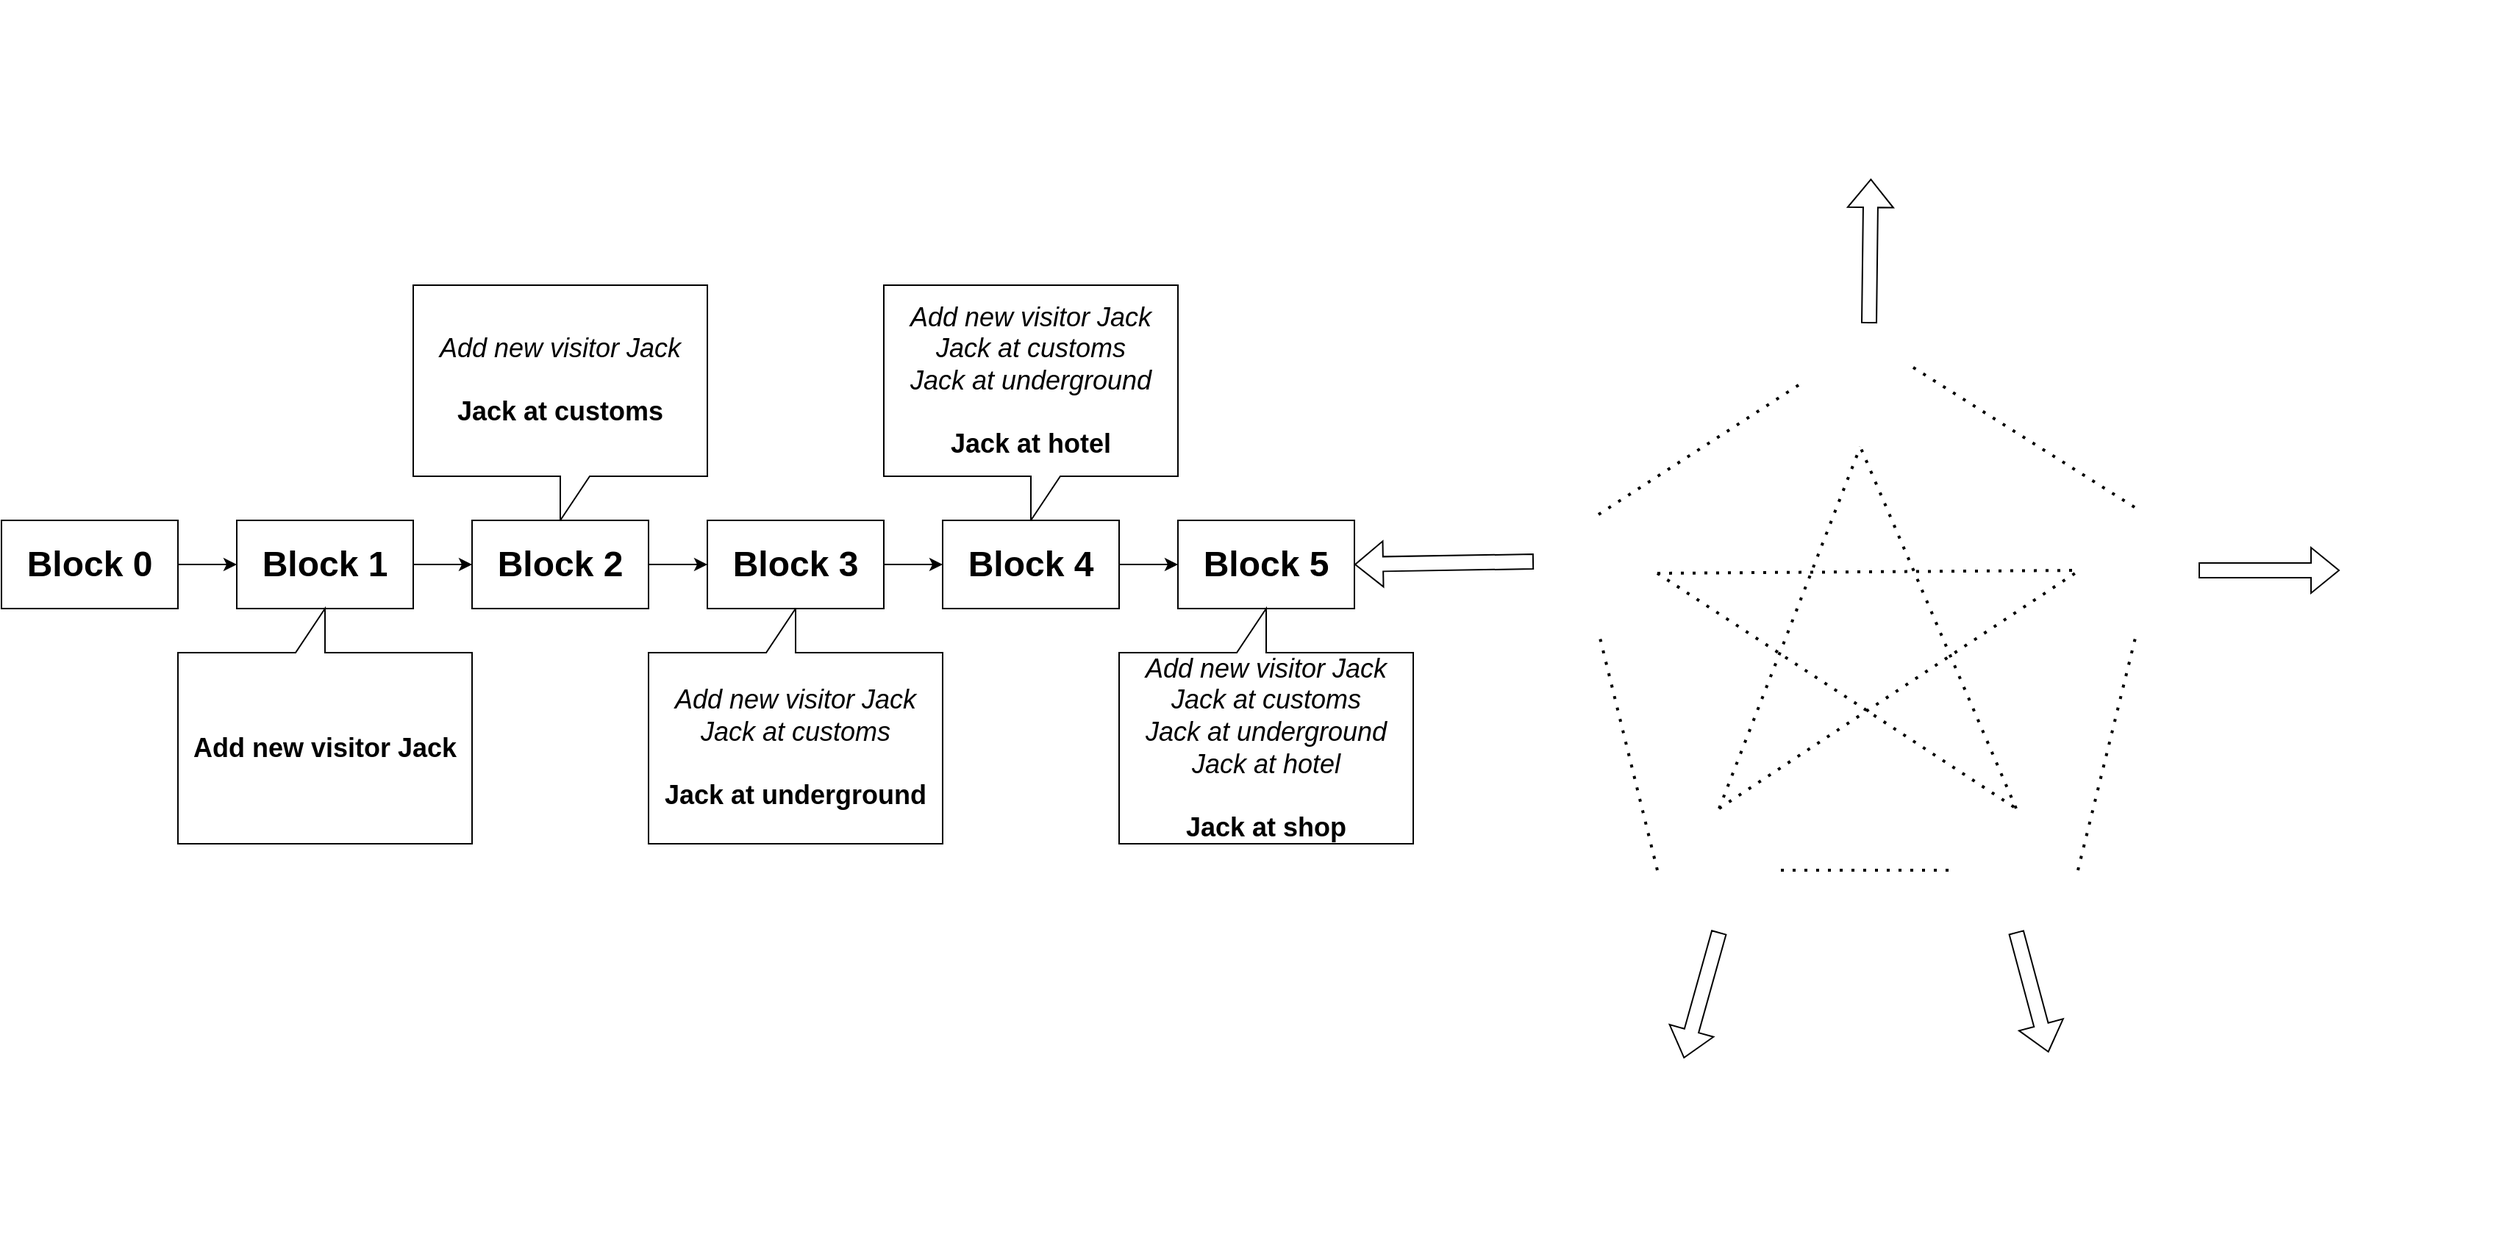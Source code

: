 <mxfile version="21.6.9" type="github">
  <diagram name="Page-1" id="hqQ-9ieP7TJWGa-iwZ84">
    <mxGraphModel dx="3306" dy="1597" grid="1" gridSize="10" guides="1" tooltips="1" connect="1" arrows="1" fold="1" page="1" pageScale="1" pageWidth="827" pageHeight="1169" math="0" shadow="0">
      <root>
        <mxCell id="0" />
        <mxCell id="1" parent="0" />
        <mxCell id="xTqkzfFIBARMajON3x9P-64" value="&lt;font style=&quot;font-size: 24px;&quot;&gt;&lt;b&gt;Block 0&lt;/b&gt;&lt;/font&gt;" style="rounded=0;whiteSpace=wrap;html=1;" vertex="1" parent="1">
          <mxGeometry x="390" y="734" width="120" height="60" as="geometry" />
        </mxCell>
        <mxCell id="xTqkzfFIBARMajON3x9P-65" value="&lt;font style=&quot;font-size: 24px;&quot;&gt;&lt;b&gt;Block 1&lt;/b&gt;&lt;/font&gt;" style="rounded=0;whiteSpace=wrap;html=1;" vertex="1" parent="1">
          <mxGeometry x="550" y="734" width="120" height="60" as="geometry" />
        </mxCell>
        <mxCell id="xTqkzfFIBARMajON3x9P-66" value="" style="endArrow=classic;html=1;rounded=0;exitX=1;exitY=0.5;exitDx=0;exitDy=0;" edge="1" parent="1" source="xTqkzfFIBARMajON3x9P-64" target="xTqkzfFIBARMajON3x9P-65">
          <mxGeometry width="50" height="50" relative="1" as="geometry">
            <mxPoint x="520" y="884" as="sourcePoint" />
            <mxPoint x="570" y="834" as="targetPoint" />
          </mxGeometry>
        </mxCell>
        <mxCell id="xTqkzfFIBARMajON3x9P-67" value="&lt;font style=&quot;font-size: 18px;&quot;&gt;&lt;span style=&quot;border-color: var(--border-color);&quot;&gt;&lt;i&gt;Add new visitor&amp;nbsp;&lt;/i&gt;&lt;/span&gt;&lt;span style=&quot;border-color: var(--border-color);&quot;&gt;&lt;i&gt;Jack&lt;/i&gt;&lt;/span&gt;&lt;b&gt;&lt;br&gt;&lt;br&gt;&lt;/b&gt;&lt;b style=&quot;border-color: var(--border-color);&quot;&gt;Jack&amp;nbsp;&lt;/b&gt;&lt;b&gt;at customs&lt;/b&gt;&lt;/font&gt;" style="shape=callout;whiteSpace=wrap;html=1;perimeter=calloutPerimeter;" vertex="1" parent="1">
          <mxGeometry x="670" y="574" width="200" height="160" as="geometry" />
        </mxCell>
        <mxCell id="xTqkzfFIBARMajON3x9P-68" value="&lt;font style=&quot;font-size: 24px;&quot;&gt;&lt;b&gt;Block 2&lt;/b&gt;&lt;/font&gt;" style="rounded=0;whiteSpace=wrap;html=1;" vertex="1" parent="1">
          <mxGeometry x="710" y="734" width="120" height="60" as="geometry" />
        </mxCell>
        <mxCell id="xTqkzfFIBARMajON3x9P-69" value="" style="endArrow=classic;html=1;rounded=0;exitX=1;exitY=0.5;exitDx=0;exitDy=0;" edge="1" parent="1" target="xTqkzfFIBARMajON3x9P-68">
          <mxGeometry width="50" height="50" relative="1" as="geometry">
            <mxPoint x="670" y="764" as="sourcePoint" />
            <mxPoint x="730" y="834" as="targetPoint" />
          </mxGeometry>
        </mxCell>
        <mxCell id="xTqkzfFIBARMajON3x9P-70" value="" style="shape=callout;whiteSpace=wrap;html=1;perimeter=calloutPerimeter;rotation=-180;" vertex="1" parent="1">
          <mxGeometry x="830" y="794" width="200" height="160" as="geometry" />
        </mxCell>
        <mxCell id="xTqkzfFIBARMajON3x9P-71" value="&lt;font style=&quot;font-size: 24px;&quot;&gt;&lt;b&gt;Block 3&lt;/b&gt;&lt;/font&gt;" style="rounded=0;whiteSpace=wrap;html=1;" vertex="1" parent="1">
          <mxGeometry x="870" y="734" width="120" height="60" as="geometry" />
        </mxCell>
        <mxCell id="xTqkzfFIBARMajON3x9P-72" value="" style="endArrow=classic;html=1;rounded=0;exitX=1;exitY=0.5;exitDx=0;exitDy=0;" edge="1" parent="1" target="xTqkzfFIBARMajON3x9P-71">
          <mxGeometry width="50" height="50" relative="1" as="geometry">
            <mxPoint x="830" y="764" as="sourcePoint" />
            <mxPoint x="890" y="834" as="targetPoint" />
          </mxGeometry>
        </mxCell>
        <mxCell id="xTqkzfFIBARMajON3x9P-73" value="&lt;span style=&quot;border-color: var(--border-color);&quot;&gt;&lt;font style=&quot;font-size: 18px;&quot;&gt;&lt;font style=&quot;border-color: var(--border-color);&quot;&gt;&lt;i style=&quot;border-color: var(--border-color);&quot;&gt;Add new visitor Jack&lt;/i&gt;&lt;i&gt;&lt;br&gt;Jack at customs&lt;br style=&quot;border-color: var(--border-color);&quot;&gt;&lt;/i&gt;&lt;/font&gt;&lt;font style=&quot;border-color: var(--border-color);&quot;&gt;&lt;i&gt;Jack at underground&lt;br&gt;&lt;/i&gt;&lt;br style=&quot;border-color: var(--border-color);&quot;&gt;&lt;b&gt;Jack at hotel&lt;/b&gt;&lt;/font&gt;&lt;/font&gt;&lt;br&gt;&lt;/span&gt;" style="shape=callout;whiteSpace=wrap;html=1;perimeter=calloutPerimeter;" vertex="1" parent="1">
          <mxGeometry x="990" y="574" width="200" height="160" as="geometry" />
        </mxCell>
        <mxCell id="xTqkzfFIBARMajON3x9P-74" value="&lt;font style=&quot;font-size: 24px;&quot;&gt;&lt;b&gt;Block 4&lt;/b&gt;&lt;/font&gt;" style="rounded=0;whiteSpace=wrap;html=1;" vertex="1" parent="1">
          <mxGeometry x="1030" y="734" width="120" height="60" as="geometry" />
        </mxCell>
        <mxCell id="xTqkzfFIBARMajON3x9P-75" value="" style="endArrow=classic;html=1;rounded=0;exitX=1;exitY=0.5;exitDx=0;exitDy=0;" edge="1" parent="1" target="xTqkzfFIBARMajON3x9P-74">
          <mxGeometry width="50" height="50" relative="1" as="geometry">
            <mxPoint x="990" y="764" as="sourcePoint" />
            <mxPoint x="1050" y="834" as="targetPoint" />
          </mxGeometry>
        </mxCell>
        <mxCell id="xTqkzfFIBARMajON3x9P-76" value="&lt;font style=&quot;font-size: 24px;&quot;&gt;&lt;b&gt;Block 5&lt;/b&gt;&lt;/font&gt;" style="rounded=0;whiteSpace=wrap;html=1;" vertex="1" parent="1">
          <mxGeometry x="1190" y="734" width="120" height="60" as="geometry" />
        </mxCell>
        <mxCell id="xTqkzfFIBARMajON3x9P-77" value="" style="endArrow=classic;html=1;rounded=0;exitX=1;exitY=0.5;exitDx=0;exitDy=0;" edge="1" parent="1" target="xTqkzfFIBARMajON3x9P-76">
          <mxGeometry width="50" height="50" relative="1" as="geometry">
            <mxPoint x="1150" y="764" as="sourcePoint" />
            <mxPoint x="1210" y="834" as="targetPoint" />
          </mxGeometry>
        </mxCell>
        <mxCell id="xTqkzfFIBARMajON3x9P-78" value="&lt;font style=&quot;font-size: 18px;&quot;&gt;&lt;i style=&quot;border-color: var(--border-color);&quot;&gt;Add new visitor Jack&lt;/i&gt;&lt;i&gt;&lt;br&gt;Jack at customs&lt;br&gt;&lt;/i&gt;&lt;br style=&quot;border-color: var(--border-color);&quot;&gt;&lt;span style=&quot;background-color: rgb(255, 255, 255);&quot;&gt;&lt;b&gt;Jack at underground&lt;br&gt;&lt;/b&gt;&lt;/span&gt;&lt;/font&gt;" style="text;html=1;strokeColor=none;fillColor=none;align=center;verticalAlign=middle;whiteSpace=wrap;rounded=0;" vertex="1" parent="1">
          <mxGeometry x="830" y="844" width="200" height="90" as="geometry" />
        </mxCell>
        <mxCell id="xTqkzfFIBARMajON3x9P-79" value="" style="shape=callout;whiteSpace=wrap;html=1;perimeter=calloutPerimeter;rotation=-180;" vertex="1" parent="1">
          <mxGeometry x="1150" y="794" width="200" height="160" as="geometry" />
        </mxCell>
        <mxCell id="xTqkzfFIBARMajON3x9P-80" value="&lt;font style=&quot;font-size: 18px;&quot;&gt;&lt;i style=&quot;border-color: var(--border-color);&quot;&gt;Add new visitor Jack&lt;/i&gt;&lt;i&gt;&lt;font style=&quot;border-color: var(--border-color);&quot;&gt;&lt;span style=&quot;border-color: var(--border-color);&quot;&gt;&lt;br&gt;Jack at customs&lt;br style=&quot;border-color: var(--border-color);&quot;&gt;&lt;/span&gt;&lt;/font&gt;&lt;font style=&quot;border-color: var(--border-color);&quot;&gt;&lt;span style=&quot;border-color: var(--border-color);&quot;&gt;Jack at underground&lt;br style=&quot;border-color: var(--border-color);&quot;&gt;&lt;/span&gt;&lt;span style=&quot;border-color: var(--border-color);&quot;&gt;Jack at hotel&lt;br&gt;&lt;/span&gt;&lt;/font&gt;&lt;/i&gt;&lt;span style=&quot;background-color: rgb(255, 255, 255);&quot;&gt;&lt;b&gt;&lt;br&gt;Jack at shop&lt;br&gt;&lt;/b&gt;&lt;/span&gt;&lt;/font&gt;" style="text;html=1;strokeColor=none;fillColor=none;align=center;verticalAlign=middle;whiteSpace=wrap;rounded=0;" vertex="1" parent="1">
          <mxGeometry x="1150" y="844" width="200" height="90" as="geometry" />
        </mxCell>
        <mxCell id="xTqkzfFIBARMajON3x9P-81" value="" style="shape=callout;whiteSpace=wrap;html=1;perimeter=calloutPerimeter;rotation=-180;" vertex="1" parent="1">
          <mxGeometry x="510" y="794" width="200" height="160" as="geometry" />
        </mxCell>
        <mxCell id="xTqkzfFIBARMajON3x9P-82" value="&lt;font style=&quot;font-size: 18px;&quot;&gt;&lt;b&gt;Add new visitor Jack&lt;/b&gt;&lt;span style=&quot;background-color: rgb(255, 255, 255);&quot;&gt;&lt;b&gt;&lt;br&gt;&lt;/b&gt;&lt;/span&gt;&lt;/font&gt;" style="text;html=1;strokeColor=none;fillColor=none;align=center;verticalAlign=middle;whiteSpace=wrap;rounded=0;" vertex="1" parent="1">
          <mxGeometry x="510" y="844" width="200" height="90" as="geometry" />
        </mxCell>
        <mxCell id="xTqkzfFIBARMajON3x9P-83" value="" style="shape=image;html=1;verticalAlign=top;verticalLabelPosition=bottom;labelBackgroundColor=#ffffff;imageAspect=0;aspect=fixed;image=https://cdn1.iconfinder.com/data/icons/iconnice-vector-icon/31/Vector-icons_77-128.png" vertex="1" parent="1">
          <mxGeometry x="1616" y="770" width="80" height="80" as="geometry" />
        </mxCell>
        <mxCell id="xTqkzfFIBARMajON3x9P-85" value="" style="shape=image;html=1;verticalAlign=top;verticalLabelPosition=bottom;labelBackgroundColor=#ffffff;imageAspect=0;aspect=fixed;image=https://cdn1.iconfinder.com/data/icons/iconoir-vol-3/24/pc-firewall-128.png" vertex="1" parent="1">
          <mxGeometry x="1516" y="930" width="84" height="84" as="geometry" />
        </mxCell>
        <mxCell id="xTqkzfFIBARMajON3x9P-86" value="" style="shape=image;html=1;verticalAlign=top;verticalLabelPosition=bottom;labelBackgroundColor=#ffffff;imageAspect=0;aspect=fixed;image=https://cdn1.iconfinder.com/data/icons/iconoir-vol-3/24/pc-firewall-128.png" vertex="1" parent="1">
          <mxGeometry x="1718" y="930" width="84" height="84" as="geometry" />
        </mxCell>
        <mxCell id="xTqkzfFIBARMajON3x9P-87" value="" style="shape=image;html=1;verticalAlign=top;verticalLabelPosition=bottom;labelBackgroundColor=#ffffff;imageAspect=0;aspect=fixed;image=https://cdn1.iconfinder.com/data/icons/iconoir-vol-3/24/pc-firewall-128.png" vertex="1" parent="1">
          <mxGeometry x="1800" y="726" width="84" height="84" as="geometry" />
        </mxCell>
        <mxCell id="xTqkzfFIBARMajON3x9P-88" value="" style="shape=image;html=1;verticalAlign=top;verticalLabelPosition=bottom;labelBackgroundColor=#ffffff;imageAspect=0;aspect=fixed;image=https://cdn1.iconfinder.com/data/icons/iconoir-vol-3/24/pc-firewall-128.png" vertex="1" parent="1">
          <mxGeometry x="1612" y="600" width="84" height="84" as="geometry" />
        </mxCell>
        <mxCell id="xTqkzfFIBARMajON3x9P-90" value="" style="shape=flexArrow;endArrow=classic;html=1;rounded=0;exitX=0;exitY=0.5;exitDx=0;exitDy=0;entryX=1;entryY=0.5;entryDx=0;entryDy=0;" edge="1" parent="1" target="xTqkzfFIBARMajON3x9P-76">
          <mxGeometry width="50" height="50" relative="1" as="geometry">
            <mxPoint x="1432" y="762" as="sourcePoint" />
            <mxPoint x="1260" y="740" as="targetPoint" />
          </mxGeometry>
        </mxCell>
        <mxCell id="xTqkzfFIBARMajON3x9P-92" value="" style="shape=image;html=1;verticalAlign=top;verticalLabelPosition=bottom;labelBackgroundColor=#ffffff;imageAspect=0;aspect=fixed;image=https://cdn1.iconfinder.com/data/icons/iconoir-vol-3/24/pc-warning-128.png" vertex="1" parent="1">
          <mxGeometry x="1436" y="730" width="80" height="80" as="geometry" />
        </mxCell>
        <mxCell id="xTqkzfFIBARMajON3x9P-93" value="" style="endArrow=none;dashed=1;html=1;dashPattern=1 3;strokeWidth=2;rounded=0;entryX=0;entryY=0.5;entryDx=0;entryDy=0;exitX=0.5;exitY=0;exitDx=0;exitDy=0;" edge="1" parent="1" source="xTqkzfFIBARMajON3x9P-92" target="xTqkzfFIBARMajON3x9P-88">
          <mxGeometry width="50" height="50" relative="1" as="geometry">
            <mxPoint x="1480" y="700" as="sourcePoint" />
            <mxPoint x="1530" y="650" as="targetPoint" />
          </mxGeometry>
        </mxCell>
        <mxCell id="xTqkzfFIBARMajON3x9P-94" value="" style="endArrow=none;dashed=1;html=1;dashPattern=1 3;strokeWidth=2;rounded=0;entryX=0.5;entryY=0;entryDx=0;entryDy=0;" edge="1" parent="1" target="xTqkzfFIBARMajON3x9P-87">
          <mxGeometry width="50" height="50" relative="1" as="geometry">
            <mxPoint x="1690" y="630" as="sourcePoint" />
            <mxPoint x="1740" y="580" as="targetPoint" />
          </mxGeometry>
        </mxCell>
        <mxCell id="xTqkzfFIBARMajON3x9P-95" value="" style="endArrow=none;dashed=1;html=1;dashPattern=1 3;strokeWidth=2;rounded=0;entryX=0.5;entryY=1;entryDx=0;entryDy=0;exitX=0;exitY=0.5;exitDx=0;exitDy=0;" edge="1" parent="1" source="xTqkzfFIBARMajON3x9P-85" target="xTqkzfFIBARMajON3x9P-92">
          <mxGeometry width="50" height="50" relative="1" as="geometry">
            <mxPoint x="1460" y="920" as="sourcePoint" />
            <mxPoint x="1510" y="870" as="targetPoint" />
          </mxGeometry>
        </mxCell>
        <mxCell id="xTqkzfFIBARMajON3x9P-96" value="" style="endArrow=none;dashed=1;html=1;dashPattern=1 3;strokeWidth=2;rounded=0;exitX=1;exitY=0.5;exitDx=0;exitDy=0;entryX=0;entryY=0.5;entryDx=0;entryDy=0;" edge="1" parent="1" source="xTqkzfFIBARMajON3x9P-85" target="xTqkzfFIBARMajON3x9P-86">
          <mxGeometry width="50" height="50" relative="1" as="geometry">
            <mxPoint x="1640" y="1100" as="sourcePoint" />
            <mxPoint x="1690" y="1050" as="targetPoint" />
          </mxGeometry>
        </mxCell>
        <mxCell id="xTqkzfFIBARMajON3x9P-97" value="" style="endArrow=none;dashed=1;html=1;dashPattern=1 3;strokeWidth=2;rounded=0;exitX=1;exitY=0.5;exitDx=0;exitDy=0;entryX=0.5;entryY=1;entryDx=0;entryDy=0;" edge="1" parent="1" source="xTqkzfFIBARMajON3x9P-86" target="xTqkzfFIBARMajON3x9P-87">
          <mxGeometry width="50" height="50" relative="1" as="geometry">
            <mxPoint x="1840" y="950" as="sourcePoint" />
            <mxPoint x="1890" y="900" as="targetPoint" />
          </mxGeometry>
        </mxCell>
        <mxCell id="xTqkzfFIBARMajON3x9P-98" value="" style="endArrow=none;dashed=1;html=1;dashPattern=1 3;strokeWidth=2;rounded=0;entryX=0.5;entryY=1;entryDx=0;entryDy=0;exitX=0.5;exitY=0;exitDx=0;exitDy=0;" edge="1" parent="1" source="xTqkzfFIBARMajON3x9P-85" target="xTqkzfFIBARMajON3x9P-88">
          <mxGeometry width="50" height="50" relative="1" as="geometry">
            <mxPoint x="1550" y="670" as="sourcePoint" />
            <mxPoint x="1600" y="620" as="targetPoint" />
          </mxGeometry>
        </mxCell>
        <mxCell id="xTqkzfFIBARMajON3x9P-99" value="" style="endArrow=none;dashed=1;html=1;dashPattern=1 3;strokeWidth=2;rounded=0;entryX=0.5;entryY=1;entryDx=0;entryDy=0;exitX=0.5;exitY=0;exitDx=0;exitDy=0;" edge="1" parent="1" source="xTqkzfFIBARMajON3x9P-86" target="xTqkzfFIBARMajON3x9P-88">
          <mxGeometry width="50" height="50" relative="1" as="geometry">
            <mxPoint x="1568" y="940" as="sourcePoint" />
            <mxPoint x="1664" y="694" as="targetPoint" />
          </mxGeometry>
        </mxCell>
        <mxCell id="xTqkzfFIBARMajON3x9P-100" value="" style="endArrow=none;dashed=1;html=1;dashPattern=1 3;strokeWidth=2;rounded=0;entryX=0;entryY=0.5;entryDx=0;entryDy=0;exitX=1;exitY=0.5;exitDx=0;exitDy=0;" edge="1" parent="1" source="xTqkzfFIBARMajON3x9P-92" target="xTqkzfFIBARMajON3x9P-87">
          <mxGeometry width="50" height="50" relative="1" as="geometry">
            <mxPoint x="1568" y="940" as="sourcePoint" />
            <mxPoint x="1664" y="694" as="targetPoint" />
          </mxGeometry>
        </mxCell>
        <mxCell id="xTqkzfFIBARMajON3x9P-101" value="" style="endArrow=none;dashed=1;html=1;dashPattern=1 3;strokeWidth=2;rounded=0;entryX=0.5;entryY=0;entryDx=0;entryDy=0;exitX=1;exitY=0.5;exitDx=0;exitDy=0;" edge="1" parent="1" source="xTqkzfFIBARMajON3x9P-92" target="xTqkzfFIBARMajON3x9P-86">
          <mxGeometry width="50" height="50" relative="1" as="geometry">
            <mxPoint x="1526" y="780" as="sourcePoint" />
            <mxPoint x="1810" y="782" as="targetPoint" />
          </mxGeometry>
        </mxCell>
        <mxCell id="xTqkzfFIBARMajON3x9P-102" value="" style="endArrow=none;dashed=1;html=1;dashPattern=1 3;strokeWidth=2;rounded=0;exitX=0.5;exitY=0;exitDx=0;exitDy=0;" edge="1" parent="1" source="xTqkzfFIBARMajON3x9P-85">
          <mxGeometry width="50" height="50" relative="1" as="geometry">
            <mxPoint x="1526" y="780" as="sourcePoint" />
            <mxPoint x="1800" y="770" as="targetPoint" />
          </mxGeometry>
        </mxCell>
        <mxCell id="xTqkzfFIBARMajON3x9P-103" value="" style="shape=flexArrow;endArrow=classic;html=1;rounded=0;entryX=0.694;entryY=-0.01;entryDx=0;entryDy=0;entryPerimeter=0;" edge="1" parent="1">
          <mxGeometry width="50" height="50" relative="1" as="geometry">
            <mxPoint x="1660" y="600" as="sourcePoint" />
            <mxPoint x="1661.2" y="501.6" as="targetPoint" />
          </mxGeometry>
        </mxCell>
        <mxCell id="xTqkzfFIBARMajON3x9P-112" value="" style="group" vertex="1" connectable="0" parent="1">
          <mxGeometry x="1310" y="620" width="128" height="128" as="geometry" />
        </mxCell>
        <mxCell id="xTqkzfFIBARMajON3x9P-110" value="" style="shape=image;html=1;verticalAlign=top;verticalLabelPosition=bottom;labelBackgroundColor=#ffffff;imageAspect=0;aspect=fixed;image=https://cdn4.iconfinder.com/data/icons/essentials-71/24/039_-_Cross-128.png" vertex="1" parent="xTqkzfFIBARMajON3x9P-112">
          <mxGeometry x="23" y="6" width="50" height="50" as="geometry" />
        </mxCell>
        <mxCell id="xTqkzfFIBARMajON3x9P-111" value="" style="shape=image;html=1;verticalAlign=top;verticalLabelPosition=bottom;labelBackgroundColor=#ffffff;imageAspect=0;aspect=fixed;image=https://cdn4.iconfinder.com/data/icons/48-bubbles/48/12.File-128.png" vertex="1" parent="xTqkzfFIBARMajON3x9P-112">
          <mxGeometry width="128" height="128" as="geometry" />
        </mxCell>
        <mxCell id="xTqkzfFIBARMajON3x9P-113" value="" style="group" vertex="1" connectable="0" parent="1">
          <mxGeometry x="1600" y="380" width="128" height="128" as="geometry" />
        </mxCell>
        <mxCell id="xTqkzfFIBARMajON3x9P-104" value="" style="shape=image;html=1;verticalAlign=top;verticalLabelPosition=bottom;labelBackgroundColor=#ffffff;imageAspect=0;aspect=fixed;image=https://cdn4.iconfinder.com/data/icons/48-bubbles/48/12.File-128.png" vertex="1" parent="xTqkzfFIBARMajON3x9P-113">
          <mxGeometry width="128" height="128" as="geometry" />
        </mxCell>
        <mxCell id="xTqkzfFIBARMajON3x9P-108" value="" style="shape=image;html=1;verticalAlign=top;verticalLabelPosition=bottom;labelBackgroundColor=#ffffff;imageAspect=0;aspect=fixed;image=https://cdn4.iconfinder.com/data/icons/essentials-71/24/040_-_Tick-128.png" vertex="1" parent="xTqkzfFIBARMajON3x9P-113">
          <mxGeometry x="24" y="6" width="50" height="50" as="geometry" />
        </mxCell>
        <mxCell id="xTqkzfFIBARMajON3x9P-114" value="" style="shape=flexArrow;endArrow=classic;html=1;rounded=0;exitX=1;exitY=0.5;exitDx=0;exitDy=0;" edge="1" parent="1" source="xTqkzfFIBARMajON3x9P-87">
          <mxGeometry width="50" height="50" relative="1" as="geometry">
            <mxPoint x="1920" y="770" as="sourcePoint" />
            <mxPoint x="1980" y="768" as="targetPoint" />
          </mxGeometry>
        </mxCell>
        <mxCell id="xTqkzfFIBARMajON3x9P-115" value="" style="group" vertex="1" connectable="0" parent="1">
          <mxGeometry x="1960" y="706" width="128" height="128" as="geometry" />
        </mxCell>
        <mxCell id="xTqkzfFIBARMajON3x9P-116" value="" style="shape=image;html=1;verticalAlign=top;verticalLabelPosition=bottom;labelBackgroundColor=#ffffff;imageAspect=0;aspect=fixed;image=https://cdn4.iconfinder.com/data/icons/48-bubbles/48/12.File-128.png" vertex="1" parent="xTqkzfFIBARMajON3x9P-115">
          <mxGeometry width="128" height="128" as="geometry" />
        </mxCell>
        <mxCell id="xTqkzfFIBARMajON3x9P-117" value="" style="shape=image;html=1;verticalAlign=top;verticalLabelPosition=bottom;labelBackgroundColor=#ffffff;imageAspect=0;aspect=fixed;image=https://cdn4.iconfinder.com/data/icons/essentials-71/24/040_-_Tick-128.png" vertex="1" parent="xTqkzfFIBARMajON3x9P-115">
          <mxGeometry x="24" y="6" width="50" height="50" as="geometry" />
        </mxCell>
        <mxCell id="xTqkzfFIBARMajON3x9P-118" value="" style="shape=flexArrow;endArrow=classic;html=1;rounded=0;entryX=0.5;entryY=0;entryDx=0;entryDy=0;exitX=0.5;exitY=1;exitDx=0;exitDy=0;" edge="1" parent="1" source="xTqkzfFIBARMajON3x9P-85" target="xTqkzfFIBARMajON3x9P-120">
          <mxGeometry width="50" height="50" relative="1" as="geometry">
            <mxPoint x="1640" y="1030" as="sourcePoint" />
            <mxPoint x="1558.49" y="1010.0" as="targetPoint" />
          </mxGeometry>
        </mxCell>
        <mxCell id="xTqkzfFIBARMajON3x9P-119" value="" style="group" vertex="1" connectable="0" parent="1">
          <mxGeometry x="1470" y="1100" width="128" height="128" as="geometry" />
        </mxCell>
        <mxCell id="xTqkzfFIBARMajON3x9P-120" value="" style="shape=image;html=1;verticalAlign=top;verticalLabelPosition=bottom;labelBackgroundColor=#ffffff;imageAspect=0;aspect=fixed;image=https://cdn4.iconfinder.com/data/icons/48-bubbles/48/12.File-128.png" vertex="1" parent="xTqkzfFIBARMajON3x9P-119">
          <mxGeometry width="128" height="128" as="geometry" />
        </mxCell>
        <mxCell id="xTqkzfFIBARMajON3x9P-121" value="" style="shape=image;html=1;verticalAlign=top;verticalLabelPosition=bottom;labelBackgroundColor=#ffffff;imageAspect=0;aspect=fixed;image=https://cdn4.iconfinder.com/data/icons/essentials-71/24/040_-_Tick-128.png" vertex="1" parent="xTqkzfFIBARMajON3x9P-119">
          <mxGeometry x="24" y="6" width="50" height="50" as="geometry" />
        </mxCell>
        <mxCell id="xTqkzfFIBARMajON3x9P-122" value="" style="shape=flexArrow;endArrow=classic;html=1;rounded=0;entryX=0.5;entryY=0;entryDx=0;entryDy=0;exitX=0.5;exitY=1;exitDx=0;exitDy=0;" edge="1" parent="1" target="xTqkzfFIBARMajON3x9P-124" source="xTqkzfFIBARMajON3x9P-86">
          <mxGeometry width="50" height="50" relative="1" as="geometry">
            <mxPoint x="1818" y="1010" as="sourcePoint" />
            <mxPoint x="1818.49" y="1006.0" as="targetPoint" />
          </mxGeometry>
        </mxCell>
        <mxCell id="xTqkzfFIBARMajON3x9P-123" value="" style="group" vertex="1" connectable="0" parent="1">
          <mxGeometry x="1718" y="1096" width="128" height="128" as="geometry" />
        </mxCell>
        <mxCell id="xTqkzfFIBARMajON3x9P-124" value="" style="shape=image;html=1;verticalAlign=top;verticalLabelPosition=bottom;labelBackgroundColor=#ffffff;imageAspect=0;aspect=fixed;image=https://cdn4.iconfinder.com/data/icons/48-bubbles/48/12.File-128.png" vertex="1" parent="xTqkzfFIBARMajON3x9P-123">
          <mxGeometry width="128" height="128" as="geometry" />
        </mxCell>
        <mxCell id="xTqkzfFIBARMajON3x9P-125" value="" style="shape=image;html=1;verticalAlign=top;verticalLabelPosition=bottom;labelBackgroundColor=#ffffff;imageAspect=0;aspect=fixed;image=https://cdn4.iconfinder.com/data/icons/essentials-71/24/040_-_Tick-128.png" vertex="1" parent="xTqkzfFIBARMajON3x9P-123">
          <mxGeometry x="24" y="6" width="50" height="50" as="geometry" />
        </mxCell>
      </root>
    </mxGraphModel>
  </diagram>
</mxfile>
